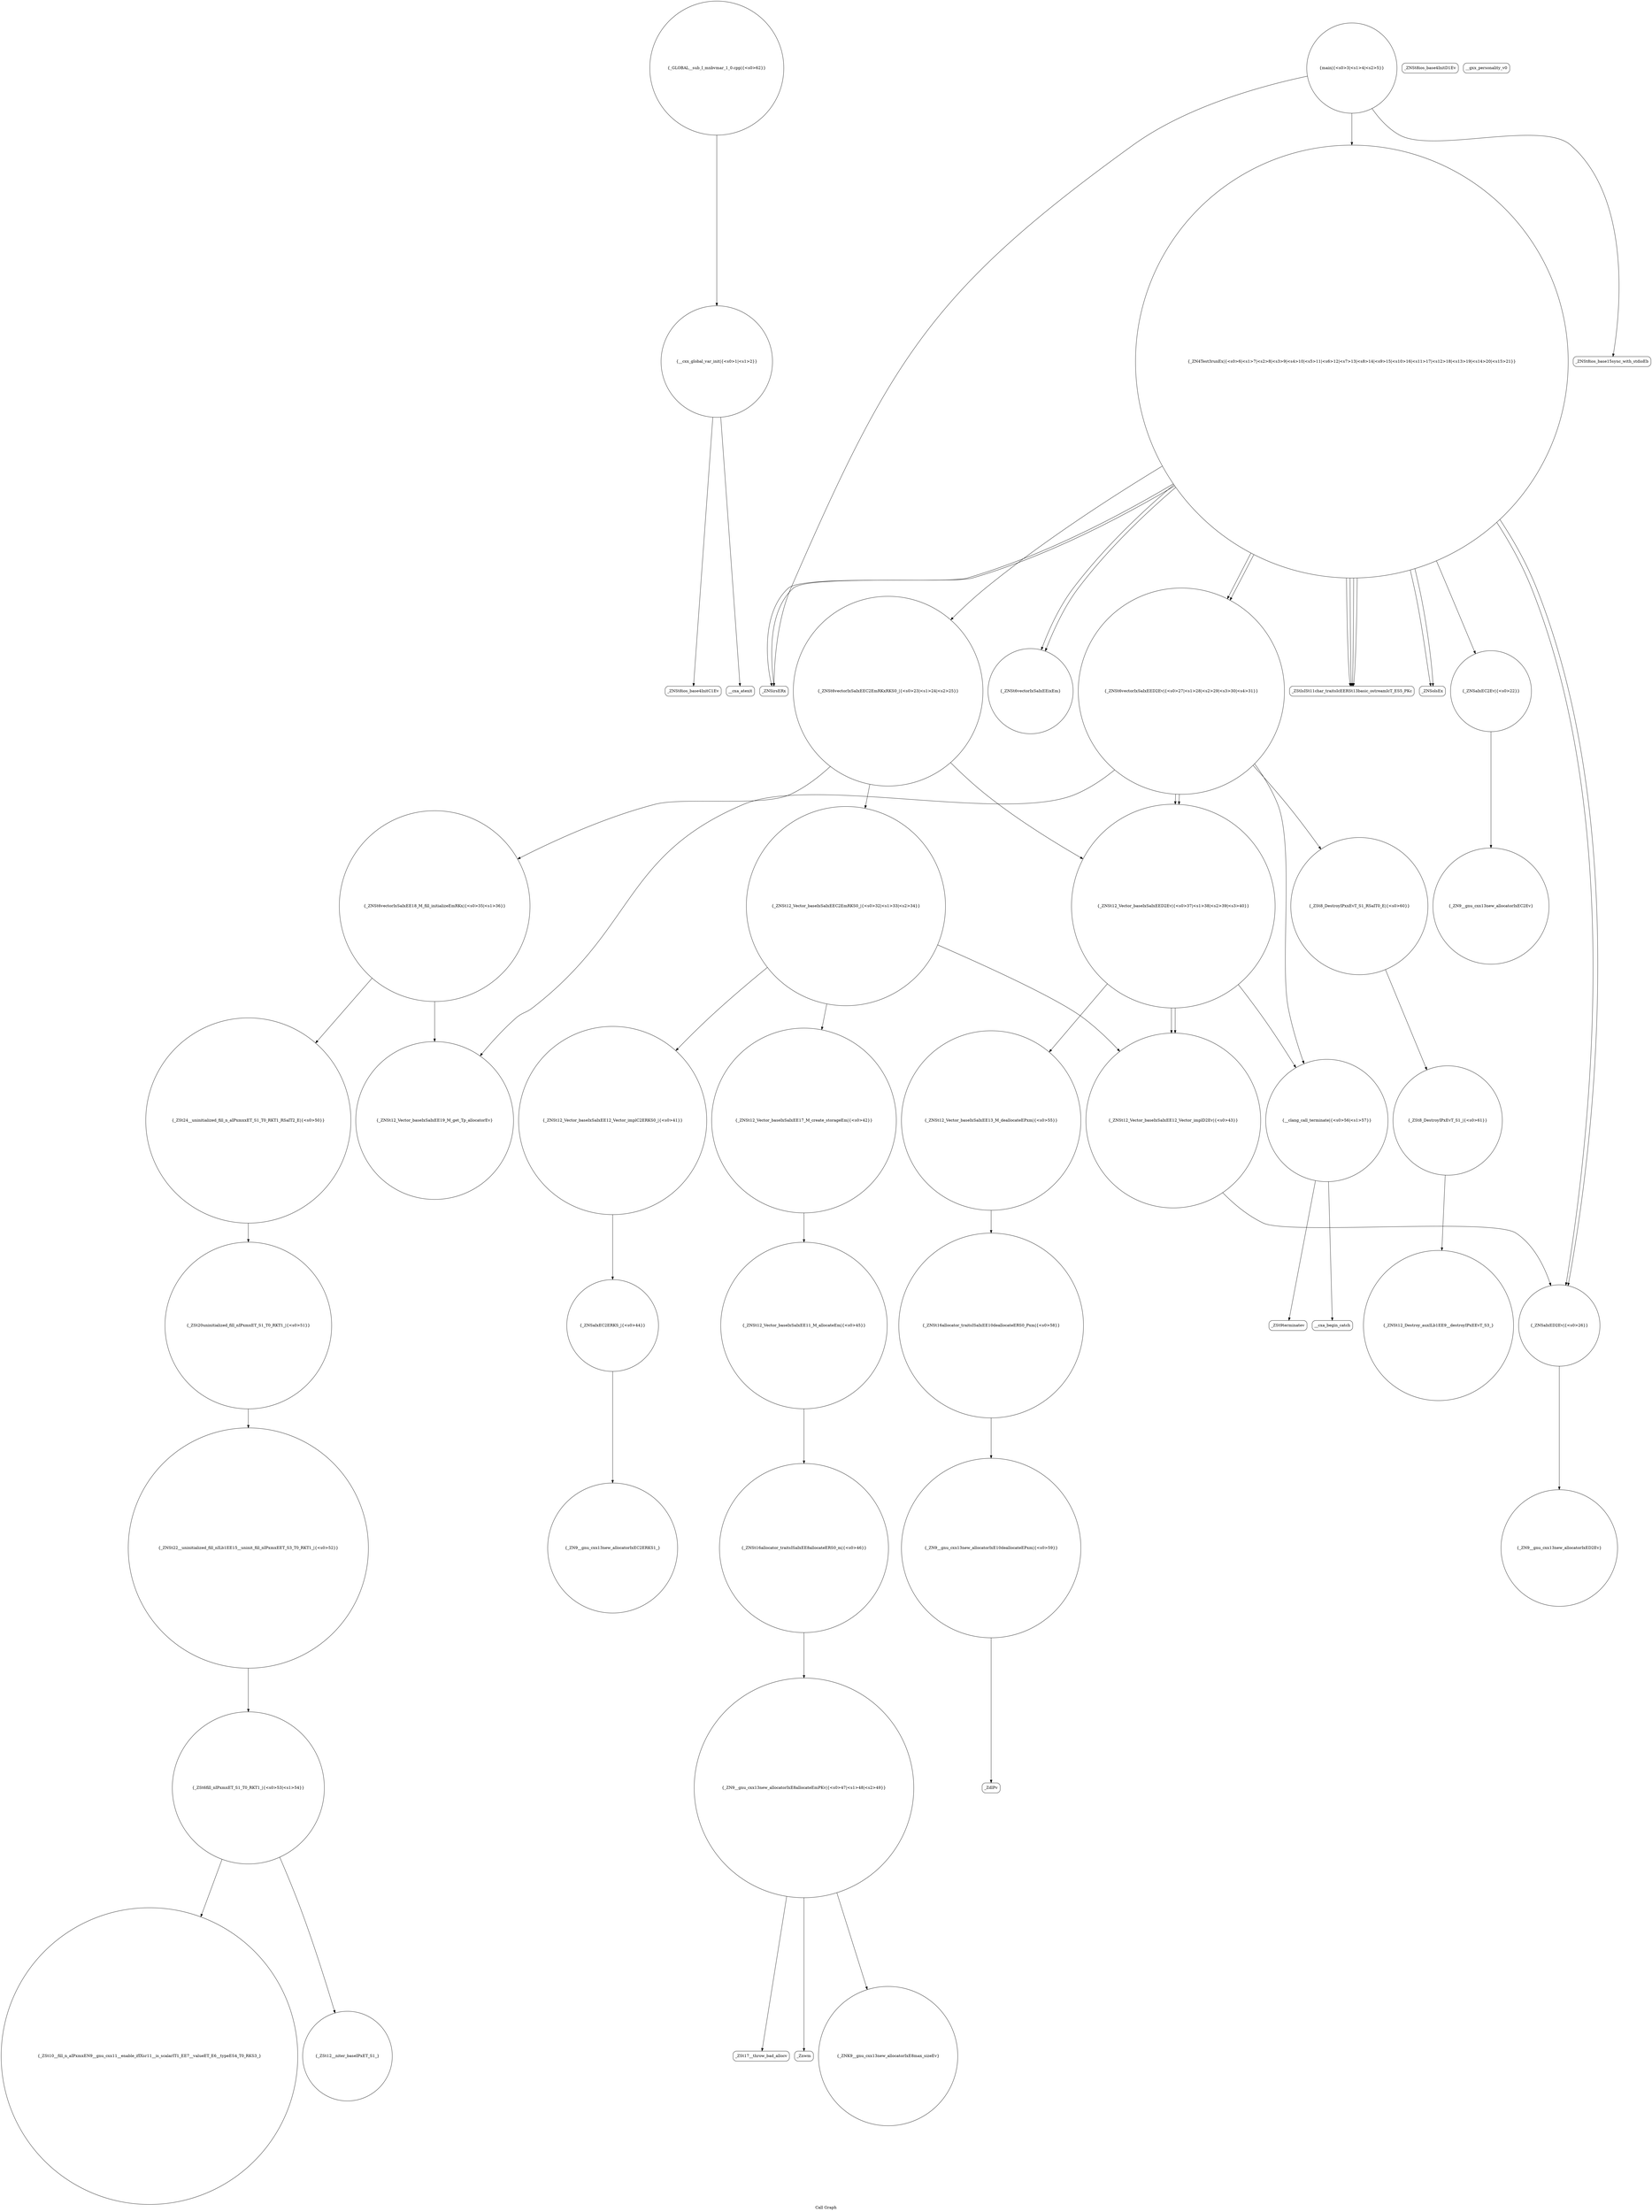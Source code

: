digraph "Call Graph" {
	label="Call Graph";

	Node0x560837260210 [shape=record,shape=circle,label="{__cxx_global_var_init|{<s0>1|<s1>2}}"];
	Node0x560837260210:s0 -> Node0x56083732c0f0[color=black];
	Node0x560837260210:s1 -> Node0x56083732c1f0[color=black];
	Node0x56083732d6f0 [shape=record,shape=Mrecord,label="{_ZdlPv}"];
	Node0x56083732c3f0 [shape=record,shape=circle,label="{_ZN4Test3runEx|{<s0>6|<s1>7|<s2>8|<s3>9|<s4>10|<s5>11|<s6>12|<s7>13|<s8>14|<s9>15|<s10>16|<s11>17|<s12>18|<s13>19|<s14>20|<s15>21}}"];
	Node0x56083732c3f0:s0 -> Node0x56083732c370[color=black];
	Node0x56083732c3f0:s1 -> Node0x56083732c470[color=black];
	Node0x56083732c3f0:s2 -> Node0x56083732c4f0[color=black];
	Node0x56083732c3f0:s3 -> Node0x56083732c5f0[color=black];
	Node0x56083732c3f0:s4 -> Node0x56083732c370[color=black];
	Node0x56083732c3f0:s5 -> Node0x56083732c670[color=black];
	Node0x56083732c3f0:s6 -> Node0x56083732c5f0[color=black];
	Node0x56083732c3f0:s7 -> Node0x56083732c7f0[color=black];
	Node0x56083732c3f0:s8 -> Node0x56083732c6f0[color=black];
	Node0x56083732c3f0:s9 -> Node0x56083732c770[color=black];
	Node0x56083732c3f0:s10 -> Node0x56083732c6f0[color=black];
	Node0x56083732c3f0:s11 -> Node0x56083732c670[color=black];
	Node0x56083732c3f0:s12 -> Node0x56083732c6f0[color=black];
	Node0x56083732c3f0:s13 -> Node0x56083732c770[color=black];
	Node0x56083732c3f0:s14 -> Node0x56083732c6f0[color=black];
	Node0x56083732c3f0:s15 -> Node0x56083732c7f0[color=black];
	Node0x56083732c770 [shape=record,shape=Mrecord,label="{_ZNSolsEx}"];
	Node0x56083732caf0 [shape=record,shape=circle,label="{_ZNSt12_Vector_baseIxSaIxEE17_M_create_storageEm|{<s0>42}}"];
	Node0x56083732caf0:s0 -> Node0x56083732ccf0[color=black];
	Node0x56083732ce70 [shape=record,shape=circle,label="{_ZNK9__gnu_cxx13new_allocatorIxE8max_sizeEv}"];
	Node0x56083732d1f0 [shape=record,shape=circle,label="{_ZNSt22__uninitialized_fill_nILb1EE15__uninit_fill_nIPxmxEET_S3_T0_RKT1_|{<s0>52}}"];
	Node0x56083732d1f0:s0 -> Node0x56083732d270[color=black];
	Node0x56083732d570 [shape=record,shape=Mrecord,label="{_ZSt9terminatev}"];
	Node0x56083732c270 [shape=record,shape=circle,label="{main|{<s0>3|<s1>4|<s2>5}}"];
	Node0x56083732c270:s0 -> Node0x56083732c2f0[color=black];
	Node0x56083732c270:s1 -> Node0x56083732c370[color=black];
	Node0x56083732c270:s2 -> Node0x56083732c3f0[color=black];
	Node0x56083732e910 [shape=record,shape=circle,label="{_GLOBAL__sub_I_mnbvmar_1_0.cpp|{<s0>62}}"];
	Node0x56083732e910:s0 -> Node0x560837260210[color=black];
	Node0x56083732c5f0 [shape=record,shape=circle,label="{_ZNSaIxED2Ev|{<s0>26}}"];
	Node0x56083732c5f0:s0 -> Node0x56083732cff0[color=black];
	Node0x56083732c970 [shape=record,shape=circle,label="{_ZNSt6vectorIxSaIxEE18_M_fill_initializeEmRKx|{<s0>35|<s1>36}}"];
	Node0x56083732c970:s0 -> Node0x56083732d0f0[color=black];
	Node0x56083732c970:s1 -> Node0x56083732d070[color=black];
	Node0x56083732ccf0 [shape=record,shape=circle,label="{_ZNSt12_Vector_baseIxSaIxEE11_M_allocateEm|{<s0>45}}"];
	Node0x56083732ccf0:s0 -> Node0x56083732cd70[color=black];
	Node0x56083732d070 [shape=record,shape=circle,label="{_ZSt24__uninitialized_fill_n_aIPxmxxET_S1_T0_RKT1_RSaIT2_E|{<s0>50}}"];
	Node0x56083732d070:s0 -> Node0x56083732d170[color=black];
	Node0x56083732d3f0 [shape=record,shape=circle,label="{_ZNSt12_Vector_baseIxSaIxEE13_M_deallocateEPxm|{<s0>55}}"];
	Node0x56083732d3f0:s0 -> Node0x56083732d5f0[color=black];
	Node0x56083732c0f0 [shape=record,shape=Mrecord,label="{_ZNSt8ios_base4InitC1Ev}"];
	Node0x56083732d770 [shape=record,shape=circle,label="{_ZSt8_DestroyIPxxEvT_S1_RSaIT0_E|{<s0>60}}"];
	Node0x56083732d770:s0 -> Node0x56083732d7f0[color=black];
	Node0x56083732c470 [shape=record,shape=circle,label="{_ZNSaIxEC2Ev|{<s0>22}}"];
	Node0x56083732c470:s0 -> Node0x56083732c870[color=black];
	Node0x56083732c7f0 [shape=record,shape=circle,label="{_ZNSt6vectorIxSaIxEED2Ev|{<s0>27|<s1>28|<s2>29|<s3>30|<s4>31}}"];
	Node0x56083732c7f0:s0 -> Node0x56083732d0f0[color=black];
	Node0x56083732c7f0:s1 -> Node0x56083732d770[color=black];
	Node0x56083732c7f0:s2 -> Node0x56083732c9f0[color=black];
	Node0x56083732c7f0:s3 -> Node0x56083732c9f0[color=black];
	Node0x56083732c7f0:s4 -> Node0x56083732d470[color=black];
	Node0x56083732cb70 [shape=record,shape=circle,label="{_ZNSt12_Vector_baseIxSaIxEE12_Vector_implD2Ev|{<s0>43}}"];
	Node0x56083732cb70:s0 -> Node0x56083732c5f0[color=black];
	Node0x56083732cef0 [shape=record,shape=Mrecord,label="{_ZSt17__throw_bad_allocv}"];
	Node0x56083732d270 [shape=record,shape=circle,label="{_ZSt6fill_nIPxmxET_S1_T0_RKT1_|{<s0>53|<s1>54}}"];
	Node0x56083732d270:s0 -> Node0x56083732d370[color=black];
	Node0x56083732d270:s1 -> Node0x56083732d2f0[color=black];
	Node0x56083732d5f0 [shape=record,shape=circle,label="{_ZNSt16allocator_traitsISaIxEE10deallocateERS0_Pxm|{<s0>58}}"];
	Node0x56083732d5f0:s0 -> Node0x56083732d670[color=black];
	Node0x56083732c2f0 [shape=record,shape=Mrecord,label="{_ZNSt8ios_base15sync_with_stdioEb}"];
	Node0x56083732c670 [shape=record,shape=circle,label="{_ZNSt6vectorIxSaIxEEixEm}"];
	Node0x56083732c9f0 [shape=record,shape=circle,label="{_ZNSt12_Vector_baseIxSaIxEED2Ev|{<s0>37|<s1>38|<s2>39|<s3>40}}"];
	Node0x56083732c9f0:s0 -> Node0x56083732d3f0[color=black];
	Node0x56083732c9f0:s1 -> Node0x56083732cb70[color=black];
	Node0x56083732c9f0:s2 -> Node0x56083732cb70[color=black];
	Node0x56083732c9f0:s3 -> Node0x56083732d470[color=black];
	Node0x56083732cd70 [shape=record,shape=circle,label="{_ZNSt16allocator_traitsISaIxEE8allocateERS0_m|{<s0>46}}"];
	Node0x56083732cd70:s0 -> Node0x56083732cdf0[color=black];
	Node0x56083732d0f0 [shape=record,shape=circle,label="{_ZNSt12_Vector_baseIxSaIxEE19_M_get_Tp_allocatorEv}"];
	Node0x56083732d470 [shape=record,shape=circle,label="{__clang_call_terminate|{<s0>56|<s1>57}}"];
	Node0x56083732d470:s0 -> Node0x56083732d4f0[color=black];
	Node0x56083732d470:s1 -> Node0x56083732d570[color=black];
	Node0x56083732c170 [shape=record,shape=Mrecord,label="{_ZNSt8ios_base4InitD1Ev}"];
	Node0x56083732d7f0 [shape=record,shape=circle,label="{_ZSt8_DestroyIPxEvT_S1_|{<s0>61}}"];
	Node0x56083732d7f0:s0 -> Node0x56083732e890[color=black];
	Node0x56083732c4f0 [shape=record,shape=circle,label="{_ZNSt6vectorIxSaIxEEC2EmRKxRKS0_|{<s0>23|<s1>24|<s2>25}}"];
	Node0x56083732c4f0:s0 -> Node0x56083732c8f0[color=black];
	Node0x56083732c4f0:s1 -> Node0x56083732c970[color=black];
	Node0x56083732c4f0:s2 -> Node0x56083732c9f0[color=black];
	Node0x56083732c870 [shape=record,shape=circle,label="{_ZN9__gnu_cxx13new_allocatorIxEC2Ev}"];
	Node0x56083732cbf0 [shape=record,shape=circle,label="{_ZNSaIxEC2ERKS_|{<s0>44}}"];
	Node0x56083732cbf0:s0 -> Node0x56083732cc70[color=black];
	Node0x56083732cf70 [shape=record,shape=Mrecord,label="{_Znwm}"];
	Node0x56083732d2f0 [shape=record,shape=circle,label="{_ZSt10__fill_n_aIPxmxEN9__gnu_cxx11__enable_ifIXsr11__is_scalarIT1_EE7__valueET_E6__typeES4_T0_RKS3_}"];
	Node0x56083732d670 [shape=record,shape=circle,label="{_ZN9__gnu_cxx13new_allocatorIxE10deallocateEPxm|{<s0>59}}"];
	Node0x56083732d670:s0 -> Node0x56083732d6f0[color=black];
	Node0x56083732c370 [shape=record,shape=Mrecord,label="{_ZNSirsERx}"];
	Node0x56083732c6f0 [shape=record,shape=Mrecord,label="{_ZStlsISt11char_traitsIcEERSt13basic_ostreamIcT_ES5_PKc}"];
	Node0x56083732ca70 [shape=record,shape=circle,label="{_ZNSt12_Vector_baseIxSaIxEE12_Vector_implC2ERKS0_|{<s0>41}}"];
	Node0x56083732ca70:s0 -> Node0x56083732cbf0[color=black];
	Node0x56083732cdf0 [shape=record,shape=circle,label="{_ZN9__gnu_cxx13new_allocatorIxE8allocateEmPKv|{<s0>47|<s1>48|<s2>49}}"];
	Node0x56083732cdf0:s0 -> Node0x56083732ce70[color=black];
	Node0x56083732cdf0:s1 -> Node0x56083732cef0[color=black];
	Node0x56083732cdf0:s2 -> Node0x56083732cf70[color=black];
	Node0x56083732d170 [shape=record,shape=circle,label="{_ZSt20uninitialized_fill_nIPxmxET_S1_T0_RKT1_|{<s0>51}}"];
	Node0x56083732d170:s0 -> Node0x56083732d1f0[color=black];
	Node0x56083732d4f0 [shape=record,shape=Mrecord,label="{__cxa_begin_catch}"];
	Node0x56083732c1f0 [shape=record,shape=Mrecord,label="{__cxa_atexit}"];
	Node0x56083732e890 [shape=record,shape=circle,label="{_ZNSt12_Destroy_auxILb1EE9__destroyIPxEEvT_S3_}"];
	Node0x56083732c570 [shape=record,shape=Mrecord,label="{__gxx_personality_v0}"];
	Node0x56083732c8f0 [shape=record,shape=circle,label="{_ZNSt12_Vector_baseIxSaIxEEC2EmRKS0_|{<s0>32|<s1>33|<s2>34}}"];
	Node0x56083732c8f0:s0 -> Node0x56083732ca70[color=black];
	Node0x56083732c8f0:s1 -> Node0x56083732caf0[color=black];
	Node0x56083732c8f0:s2 -> Node0x56083732cb70[color=black];
	Node0x56083732cc70 [shape=record,shape=circle,label="{_ZN9__gnu_cxx13new_allocatorIxEC2ERKS1_}"];
	Node0x56083732cff0 [shape=record,shape=circle,label="{_ZN9__gnu_cxx13new_allocatorIxED2Ev}"];
	Node0x56083732d370 [shape=record,shape=circle,label="{_ZSt12__niter_baseIPxET_S1_}"];
}
